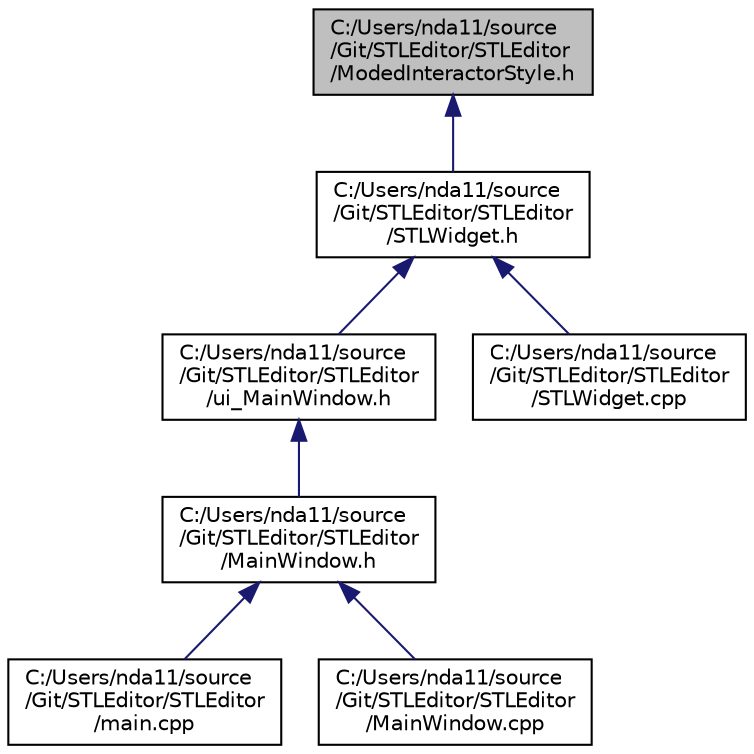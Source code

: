 digraph "C:/Users/nda11/source/Git/STLEditor/STLEditor/ModedInteractorStyle.h"
{
 // LATEX_PDF_SIZE
  edge [fontname="Helvetica",fontsize="10",labelfontname="Helvetica",labelfontsize="10"];
  node [fontname="Helvetica",fontsize="10",shape=record];
  Node1 [label="C:/Users/nda11/source\l/Git/STLEditor/STLEditor\l/ModedInteractorStyle.h",height=0.2,width=0.4,color="black", fillcolor="grey75", style="filled", fontcolor="black",tooltip=" "];
  Node1 -> Node2 [dir="back",color="midnightblue",fontsize="10",style="solid",fontname="Helvetica"];
  Node2 [label="C:/Users/nda11/source\l/Git/STLEditor/STLEditor\l/STLWidget.h",height=0.2,width=0.4,color="black", fillcolor="white", style="filled",URL="$_s_t_l_widget_8h.html",tooltip=" "];
  Node2 -> Node3 [dir="back",color="midnightblue",fontsize="10",style="solid",fontname="Helvetica"];
  Node3 [label="C:/Users/nda11/source\l/Git/STLEditor/STLEditor\l/ui_MainWindow.h",height=0.2,width=0.4,color="black", fillcolor="white", style="filled",URL="$ui___main_window_8h.html",tooltip=" "];
  Node3 -> Node4 [dir="back",color="midnightblue",fontsize="10",style="solid",fontname="Helvetica"];
  Node4 [label="C:/Users/nda11/source\l/Git/STLEditor/STLEditor\l/MainWindow.h",height=0.2,width=0.4,color="black", fillcolor="white", style="filled",URL="$_main_window_8h.html",tooltip=" "];
  Node4 -> Node5 [dir="back",color="midnightblue",fontsize="10",style="solid",fontname="Helvetica"];
  Node5 [label="C:/Users/nda11/source\l/Git/STLEditor/STLEditor\l/main.cpp",height=0.2,width=0.4,color="black", fillcolor="white", style="filled",URL="$main_8cpp.html",tooltip=" "];
  Node4 -> Node6 [dir="back",color="midnightblue",fontsize="10",style="solid",fontname="Helvetica"];
  Node6 [label="C:/Users/nda11/source\l/Git/STLEditor/STLEditor\l/MainWindow.cpp",height=0.2,width=0.4,color="black", fillcolor="white", style="filled",URL="$_main_window_8cpp.html",tooltip=" "];
  Node2 -> Node7 [dir="back",color="midnightblue",fontsize="10",style="solid",fontname="Helvetica"];
  Node7 [label="C:/Users/nda11/source\l/Git/STLEditor/STLEditor\l/STLWidget.cpp",height=0.2,width=0.4,color="black", fillcolor="white", style="filled",URL="$_s_t_l_widget_8cpp.html",tooltip=" "];
}
